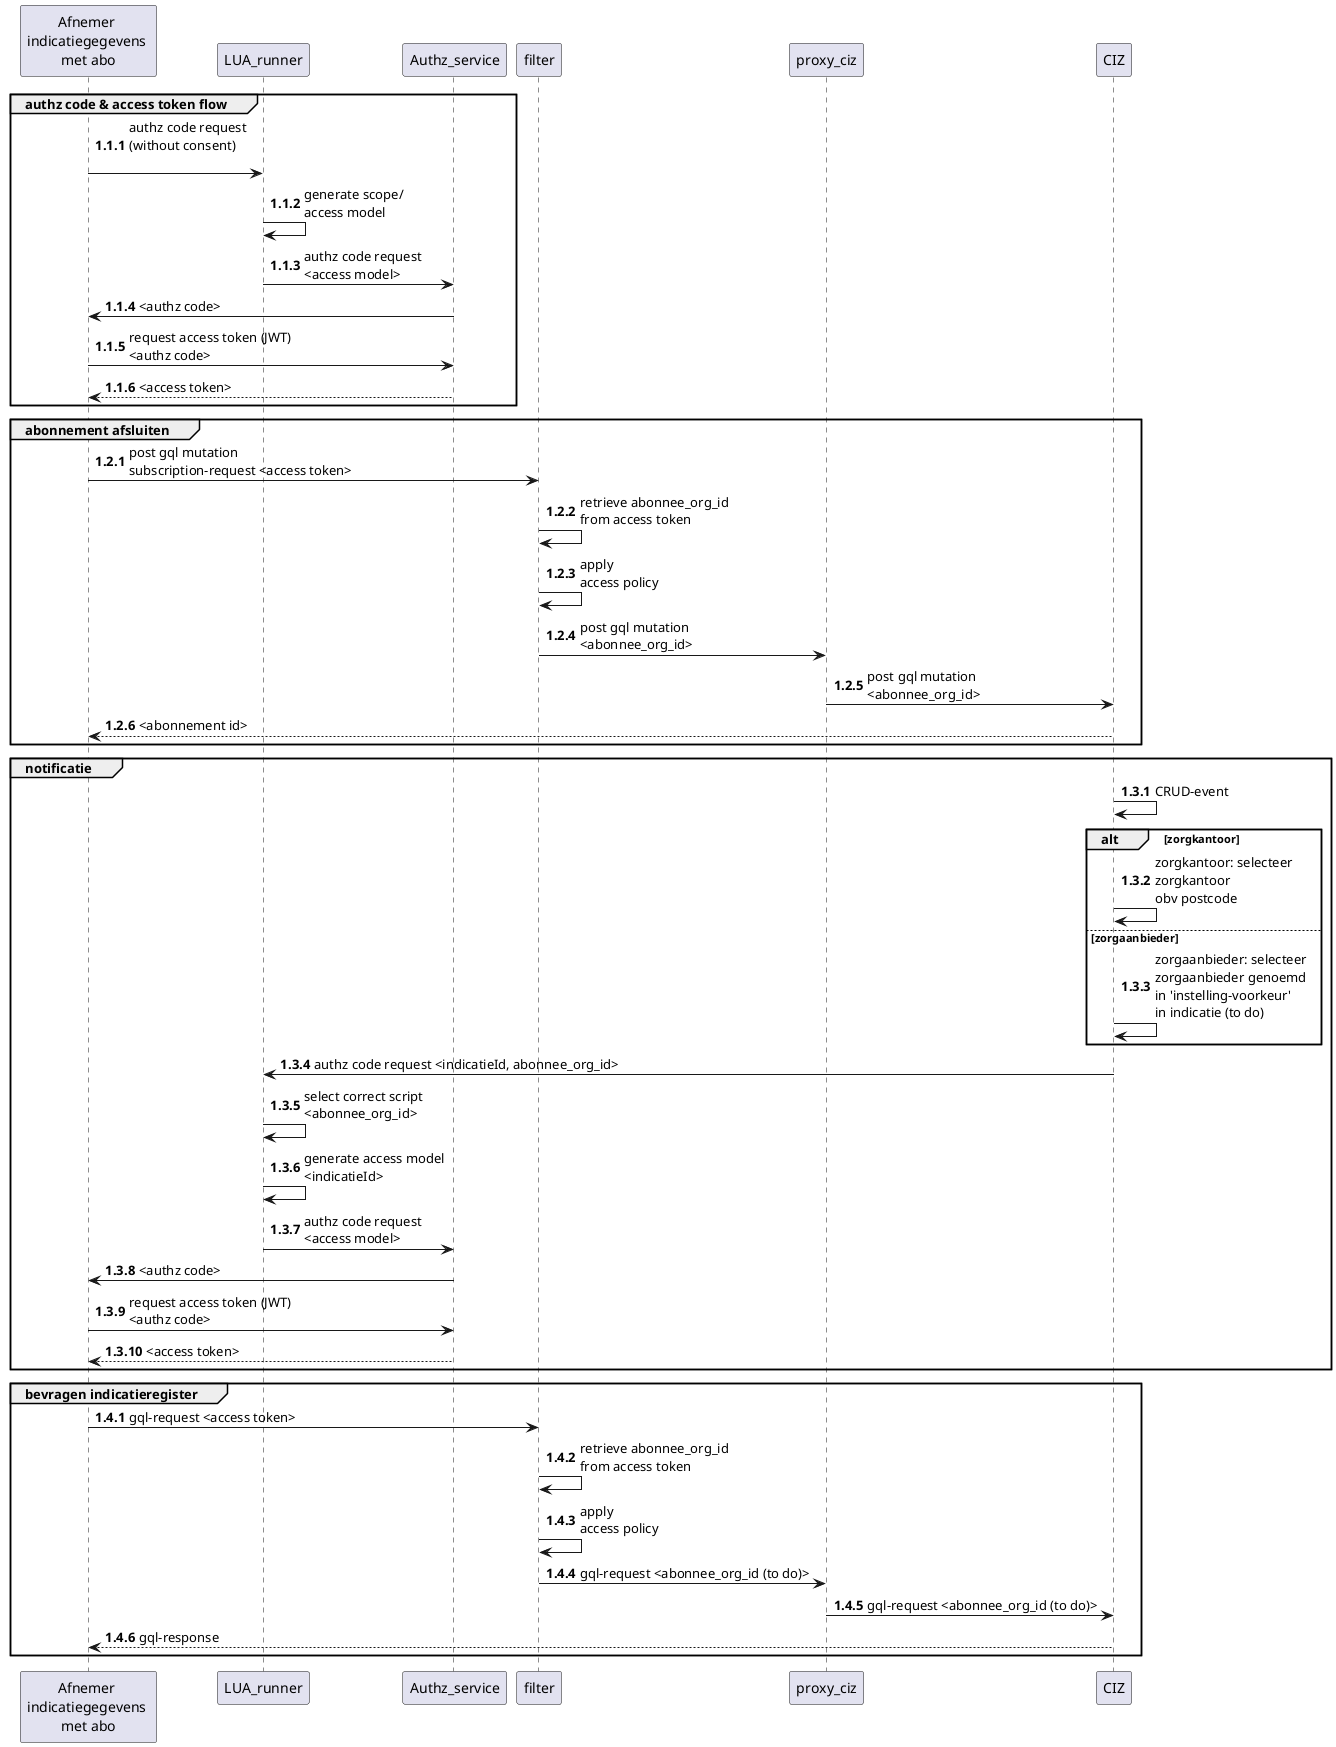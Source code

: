 @startuml
autonumber 1.1.1
participant "Afnemer \nindicatiegegevens \nmet abo" as ZK1
participant LUA_runner as LUA
participant Authz_service as authz
participant filter as filter
participant proxy_ciz as proxy
participant CIZ as ciz
group authz code & access token flow
  ZK1 -> LUA : authz code request\n(without consent)\n
  LUA -> LUA : generate scope/\naccess model
  LUA -> authz : authz code request \n<access model>
  authz -> ZK1 : <authz code>
  ZK1 -> authz : request access token (JWT)\n<authz code>
  ZK1 <-- authz : <access token>
end
group abonnement afsluiten
  autonumber inc b
  ZK1 -> filter : post gql mutation \nsubscription-request <access token>
  filter -> filter: retrieve abonnee_org_id \nfrom access token
  filter -> filter: apply \naccess policy
  filter -> proxy : post gql mutation \n<abonnee_org_id>
  proxy -> ciz : post gql mutation \n<abonnee_org_id>
  ciz --> ZK1 : <abonnement id>
end
group notificatie
  autonumber inc b  
  ciz -> ciz : CRUD-event
  alt zorgkantoor 
    ciz -> ciz : zorgkantoor: selecteer \nzorgkantoor \nobv postcode
  else zorgaanbieder
    ciz -> ciz : zorgaanbieder: selecteer \nzorgaanbieder genoemd \nin 'instelling-voorkeur' \nin indicatie (to do)
  end
  ciz -> LUA : authz code request <indicatieId, abonnee_org_id>
  LUA -> LUA : select correct script \n<abonnee_org_id>
  LUA -> LUA : generate access model \n<indicatieId>
  LUA -> authz : authz code request \n<access model>
  authz -> ZK1 : <authz code> 
  ZK1 -> authz : request access token (JWT)\n<authz code>
  ZK1 <-- authz : <access token>
end
group bevragen indicatieregister
  autonumber inc b  
  ZK1 -> filter : gql-request <access token>
  filter -> filter: retrieve abonnee_org_id \nfrom access token
  filter -> filter: apply \naccess policy
  filter -> proxy : gql-request <abonnee_org_id (to do)>
  proxy -> ciz : gql-request <abonnee_org_id (to do)>
  ciz --> ZK1 : gql-response
end
@enduml
